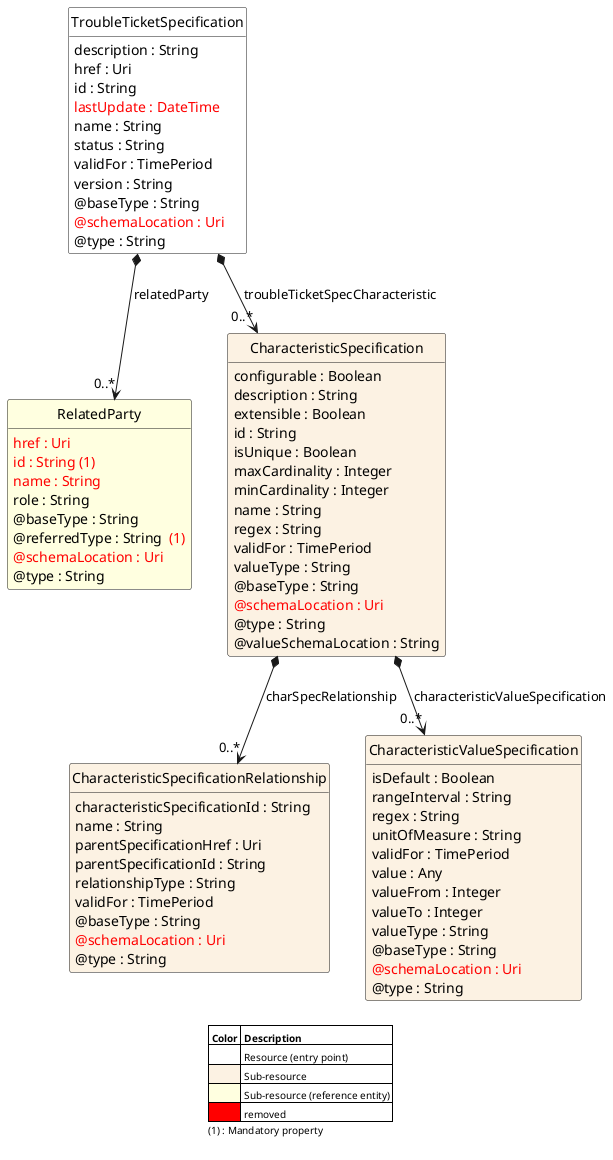 @startuml
'
' Resource:  TroubleTicketSpecification
' Source:    TMF621-TroubleTicket-v4.1.0.swagger.json
'
hide circle
hide methods
hide stereotype
show <<Enumeration>> stereotype
skinparam class {
   BorderColor<<Extension>> red
   FontColor<<Extension>> red
   backgroundColor<<Enumeration>> #E6F5F7
   backgroundColor<<Ref>> #FFFFE0
   backgroundColor<<Pivot>> #FFFFFFF
   backgroundColor<<Resource>> #FCF2E3
   backgroundColor<<SubResource>> #FFFFFFF
   backgroundColor<<SubResourceReference>> #FADADD
}

skinparam legend {
   borderRoundCorner 0
   borderColor red
   backgroundColor white
}

class TroubleTicketSpecification  <<Pivot>> {
    description : String
    href : Uri
    id : String
    <color:red>lastUpdate : DateTime
    name : String
    status : String
    validFor : TimePeriod
    version : String
    @baseType : String
    <color:red>@schemaLocation : Uri
    @type : String
}

class CharacteristicSpecificationRelationship <<Resource>> {
    characteristicSpecificationId : String
    name : String
    parentSpecificationHref : Uri
    parentSpecificationId : String
    relationshipType : String
    validFor : TimePeriod
    @baseType : String
    <color:red>@schemaLocation : Uri
    @type : String
}

class RelatedParty  <<Ref>> {
    <color:red>href : Uri
    <color:red>{field}id : String (1)
    <color:red>name : String
    role : String
    @baseType : String
    {field}@referredType : String <color:red> (1)
    <color:red>@schemaLocation : Uri
    @type : String
}

class CharacteristicSpecification <<Resource>> {
    configurable : Boolean
    description : String
    extensible : Boolean
    id : String
    isUnique : Boolean
    maxCardinality : Integer
    minCardinality : Integer
    name : String
    regex : String
    validFor : TimePeriod
    valueType : String
    @baseType : String
    <color:red>@schemaLocation : Uri
    @type : String
    @valueSchemaLocation : String
}

class CharacteristicValueSpecification <<Resource>> {
    isDefault : Boolean
    rangeInterval : String
    regex : String
    unitOfMeasure : String
    validFor : TimePeriod
    value : Any
    valueFrom : Integer
    valueTo : Integer
    valueType : String
    @baseType : String
    <color:red>@schemaLocation : Uri
    @type : String
}

TroubleTicketSpecification *-->  "0..*" CharacteristicSpecification : troubleTicketSpecCharacteristic

TroubleTicketSpecification *-->  "0..*" RelatedParty : relatedParty

CharacteristicSpecification *-->  "0..*" CharacteristicSpecificationRelationship : charSpecRelationship

CharacteristicSpecification *-->  "0..*" CharacteristicValueSpecification : characteristicValueSpecification




skinparam legendBackgroundColor #transparent
skinparam legendBorderColor #transparent

legend
   |= <size:10>Color |= <size:10>Description |
   | <#FFFFFFF> | <size:10>Resource (entry point) |
   | <#FCF2E3> | <size:10>Sub-resource |
   | <#FFFFE0> | <size:10>Sub-resource (reference entity) |
   | <#red> | <size:10>removed |
 <size:10>(1) : Mandatory property
endlegend

@enduml

